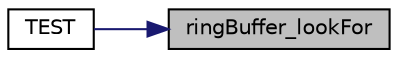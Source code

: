 digraph "ringBuffer_lookFor"
{
 // LATEX_PDF_SIZE
  edge [fontname="Helvetica",fontsize="10",labelfontname="Helvetica",labelfontsize="10"];
  node [fontname="Helvetica",fontsize="10",shape=record];
  rankdir="RL";
  Node1 [label="ringBuffer_lookFor",height=0.2,width=0.4,color="black", fillcolor="grey75", style="filled", fontcolor="black",tooltip="Search a specific data array in the ring buffer ."];
  Node1 -> Node2 [dir="back",color="midnightblue",fontsize="10",style="solid",fontname="Helvetica"];
  Node2 [label="TEST",height=0.2,width=0.4,color="black", fillcolor="white", style="filled",URL="$tests_8cpp.html#a15e6e61d7f5775a60194eda599079ce7",tooltip=" "];
}
